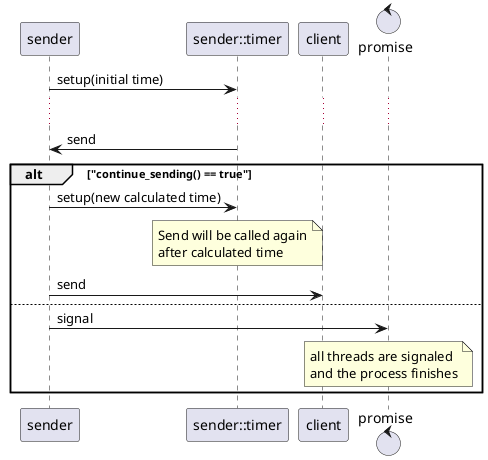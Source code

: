 @startuml
participant sender
participant "sender::timer" as timer
participant client
control promise
sender -> timer: setup(initial time)
...
timer -> sender: send
alt "continue_sending() == true"
    sender -> timer: setup(new calculated time)
    note over timer: Send will be called again\nafter calculated time
    sender -> client: send
else
    sender -> promise: signal
    note over promise: all threads are signaled\nand the process finishes
end
@enduml